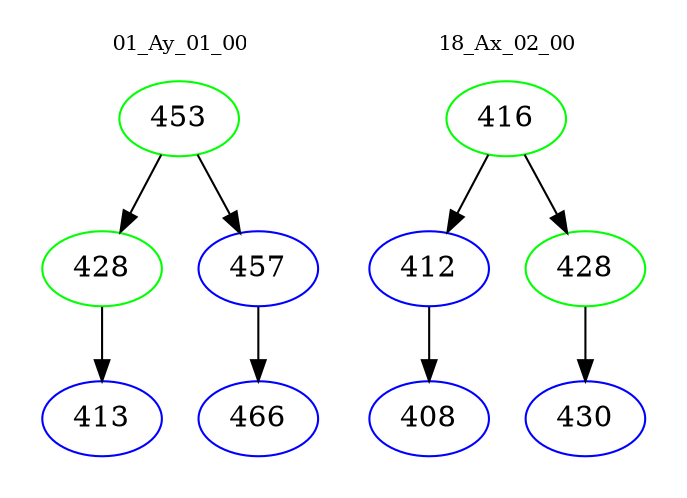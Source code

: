 digraph{
subgraph cluster_0 {
color = white
label = "01_Ay_01_00";
fontsize=10;
T0_453 [label="453", color="green"]
T0_453 -> T0_428 [color="black"]
T0_428 [label="428", color="green"]
T0_428 -> T0_413 [color="black"]
T0_413 [label="413", color="blue"]
T0_453 -> T0_457 [color="black"]
T0_457 [label="457", color="blue"]
T0_457 -> T0_466 [color="black"]
T0_466 [label="466", color="blue"]
}
subgraph cluster_1 {
color = white
label = "18_Ax_02_00";
fontsize=10;
T1_416 [label="416", color="green"]
T1_416 -> T1_412 [color="black"]
T1_412 [label="412", color="blue"]
T1_412 -> T1_408 [color="black"]
T1_408 [label="408", color="blue"]
T1_416 -> T1_428 [color="black"]
T1_428 [label="428", color="green"]
T1_428 -> T1_430 [color="black"]
T1_430 [label="430", color="blue"]
}
}
